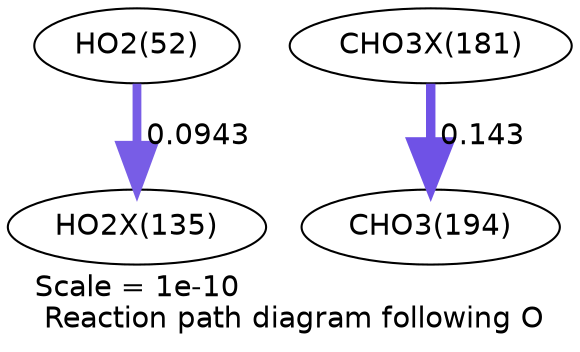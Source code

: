 digraph reaction_paths {
center=1;
s21 -> s51[fontname="Helvetica", penwidth=4.22, arrowsize=2.11, color="0.7, 0.594, 0.9"
, label=" 0.0943"];
s57 -> s29[fontname="Helvetica", penwidth=4.53, arrowsize=2.27, color="0.7, 0.643, 0.9"
, label=" 0.143"];
s21 [ fontname="Helvetica", label="HO2(52)"];
s29 [ fontname="Helvetica", label="CHO3(194)"];
s51 [ fontname="Helvetica", label="HO2X(135)"];
s57 [ fontname="Helvetica", label="CHO3X(181)"];
 label = "Scale = 1e-10\l Reaction path diagram following O";
 fontname = "Helvetica";
}
